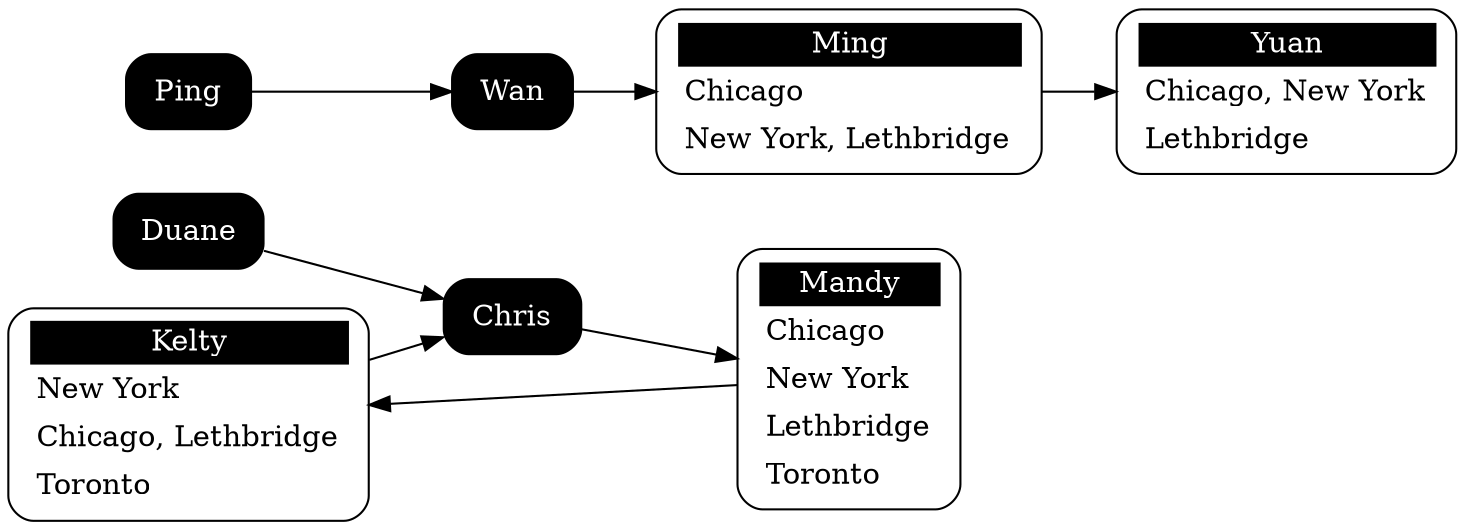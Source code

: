 digraph g {
  graph [
    rankdir = "LR"
  ];
  
  node [
    shape = "Mrecord"
  ];

  "Kelty" [
/*    label = "<f0> Kelty | <f1> New York | <f2> Chicago, Lethbridge | <f3> Toronto"*/
    label = <<table border="0" cellborder="0" cellpadding="3" bgcolor="white"><tr><td bgcolor="black" align="center" colspan="2"><font color="white">Kelty</font></td></tr><tr><td align="left">New York</td></tr><tr><td align="left">Chicago, Lethbridge</td></tr><tr><td align="left">Toronto</td></tr></table>>
  ];

  "Chris" [
    label = <<table border="0" cellborder="0" cellpadding="3" bgcolor="black"><tr><td bgcolor="black" align="center" colspan="2"><font color="white">Chris</font></td></tr></table>>
    style = "filled"
    fillcolor = "black"
  ];

  "Mandy" [
/*    label = "<f0> Mandy | <f1> Chicago | <f2> New York | <f3> Lethbridge | <f4> Toronto"*/
    label = <<table border="0" cellborder="0" cellpadding="3" bgcolor="white"><tr><td bgcolor="black" align="center" colspan="2"><font color="white">Mandy</font></td></tr><tr><td align="left">Chicago</td></tr><tr><td align="left">New York</td></tr><tr><td align="left">Lethbridge</td></tr><tr><td align="left">Toronto</td></tr></table>>
  ];

  "Duane" [
    label = <<table border="0" cellborder="0" cellpadding="3" bgcolor="black"><tr><td bgcolor="black" align="center" colspan="2"><font color="white">Duane</font></td></tr></table>>
    style = "filled"
    fillcolor = "black"
  ];
  
  "Yuan" [
/*    label = "<f0> Yuan | <f1> Chicago, New York | <f2> Lethbridge"*/
    label = <<table border="0" cellborder="0" cellpadding="3" bgcolor="white"><tr><td bgcolor="black" align="center" colspan="2"><font color="white">Yuan</font></td></tr><tr><td align="left">Chicago, New York</td></tr><tr><td align="left">Lethbridge</td></tr></table>>
  ];

  "Ming" [
/*    label = "<f0> Ming | <f1> Chicago | <f2> New York, Lethbridge"*/
    label = <<table border="0" cellborder="0" cellpadding="3" bgcolor="white"><tr><td bgcolor="black" align="center" colspan="2"><font color="white">Ming</font></td></tr><tr><td align="left">Chicago</td></tr><tr><td align="left">New York, Lethbridge</td></tr></table>>
  ];

  "Wan" [
    label = <<table border="0" cellborder="0" cellpadding="3" bgcolor="black"><tr><td bgcolor="black" align="center" colspan="2"><font color="white">Wan</font></td></tr></table>>
    style = "filled"
    fillcolor = "black"
  ];

  "Ping" [
    label = <<table border="0" cellborder="0" cellpadding="3" bgcolor="black"><tr><td bgcolor="black" align="center" colspan="2"><font color="white">Ping</font></td></tr></table>>
    style = "filled"
    fillcolor = "black"
  ];

  "Kelty" -> "Chris"
  "Chris" -> "Mandy"
  "Mandy" -> "Kelty"
  "Duane" -> "Chris"
  
  "Ming" -> "Yuan"
  "Wan" -> "Ming"
  "Ping" -> "Wan"
}